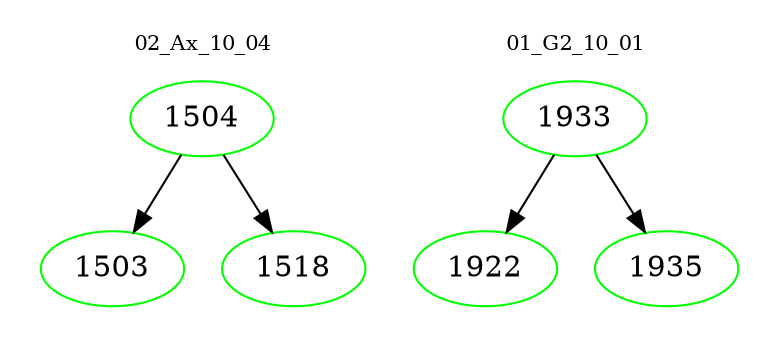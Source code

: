 digraph{
subgraph cluster_0 {
color = white
label = "02_Ax_10_04";
fontsize=10;
T0_1504 [label="1504", color="green"]
T0_1504 -> T0_1503 [color="black"]
T0_1503 [label="1503", color="green"]
T0_1504 -> T0_1518 [color="black"]
T0_1518 [label="1518", color="green"]
}
subgraph cluster_1 {
color = white
label = "01_G2_10_01";
fontsize=10;
T1_1933 [label="1933", color="green"]
T1_1933 -> T1_1922 [color="black"]
T1_1922 [label="1922", color="green"]
T1_1933 -> T1_1935 [color="black"]
T1_1935 [label="1935", color="green"]
}
}
